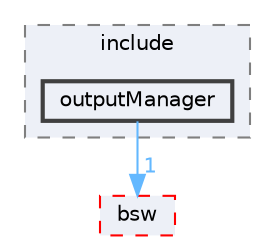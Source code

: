 digraph "outputManager"
{
 // LATEX_PDF_SIZE
  bgcolor="transparent";
  edge [fontname=Helvetica,fontsize=10,labelfontname=Helvetica,labelfontsize=10];
  node [fontname=Helvetica,fontsize=10,shape=box,height=0.2,width=0.4];
  compound=true
  subgraph clusterdir_a49bf265e5468bba1189e3f31275b5b7 {
    graph [ bgcolor="#edf0f7", pencolor="grey50", label="include", fontname=Helvetica,fontsize=10 style="filled,dashed", URL="dir_a49bf265e5468bba1189e3f31275b5b7.html",tooltip=""]
  dir_94328a12707b4e814cef3e65795a0d3b [label="outputManager", fillcolor="#edf0f7", color="grey25", style="filled,bold", URL="dir_94328a12707b4e814cef3e65795a0d3b.html",tooltip=""];
  }
  dir_6d5c880d47bd8ed5a2539072056c02e0 [label="bsw", fillcolor="#edf0f7", color="red", style="filled,dashed", URL="dir_6d5c880d47bd8ed5a2539072056c02e0.html",tooltip=""];
  dir_94328a12707b4e814cef3e65795a0d3b->dir_6d5c880d47bd8ed5a2539072056c02e0 [headlabel="1", labeldistance=1.5 headhref="dir_000152_000030.html" href="dir_000152_000030.html" color="steelblue1" fontcolor="steelblue1"];
}
